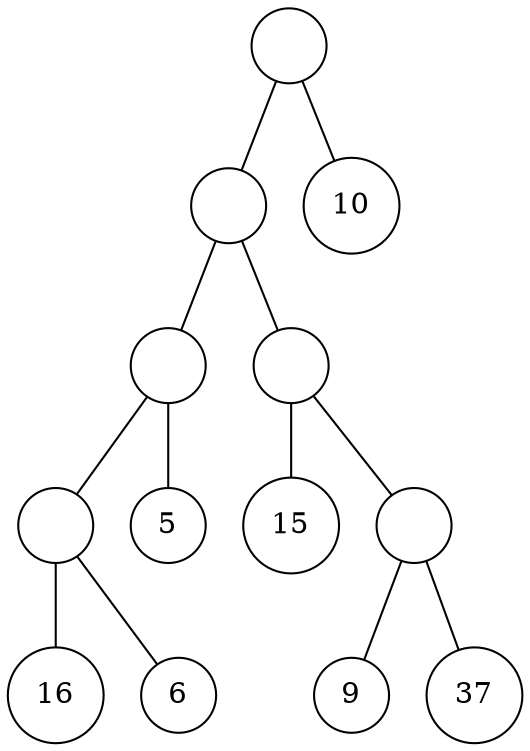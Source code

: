 graph g {
graph[ordering="out"];
1[label="", shape=circle, width=0.5];
1--2;
1--3;
2[label="", shape=circle, width=0.5];
2--4;
2--5;
4[label="", shape=circle, width=0.5];
4--8;
4--9;
8[label="", shape=circle, width=0.5];
8--16;
8--17;
16[label="16",shape=circle, width=0.5];
17[label="6",shape=circle, width=0.5];
9[label="5",shape=circle, width=0.5];
5[label="", shape=circle, width=0.5];
5--10;
5--11;
10[label="15",shape=circle, width=0.5];
11[label="", shape=circle, width=0.5];
11--22;
11--23;
22[label="9",shape=circle, width=0.5];
23[label="37",shape=circle, width=0.5];
3[label="10",shape=circle, width=0.5];
}
